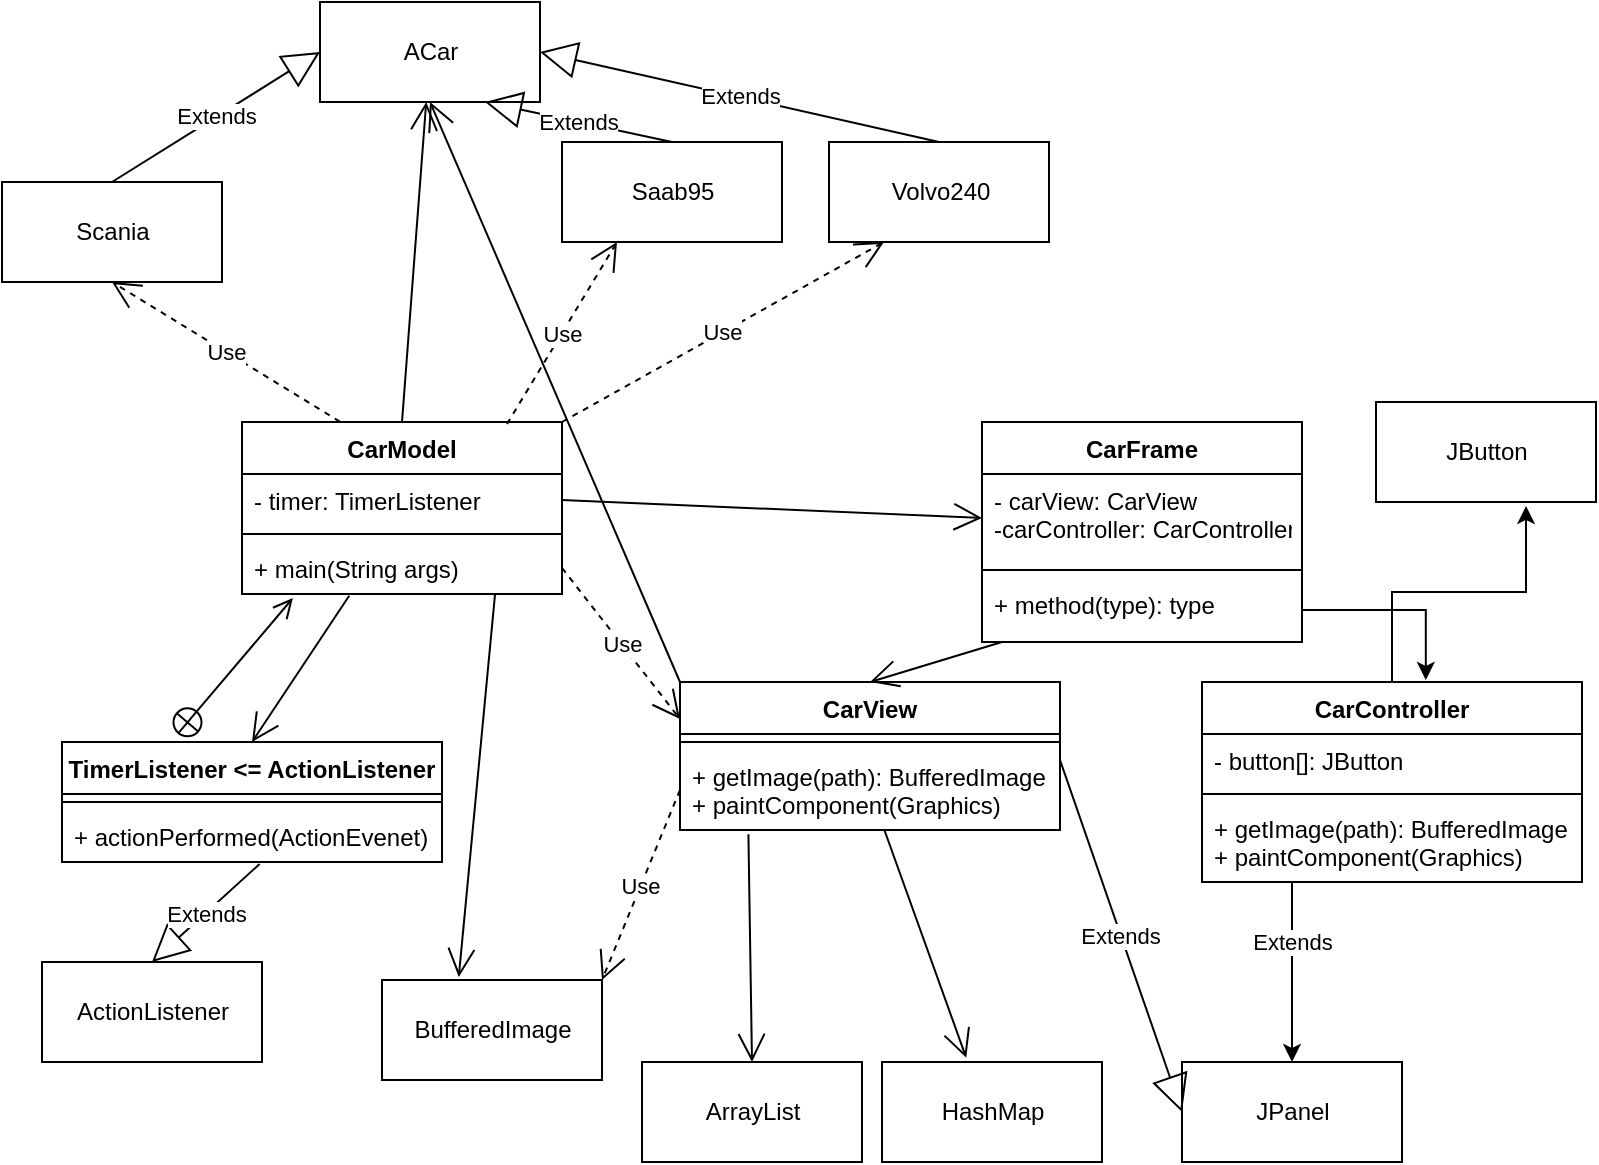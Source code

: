<mxfile version="13.10.6" type="github"><diagram id="ecA78nppTtvyXu002oNl" name="Page-1"><mxGraphModel dx="1422" dy="794" grid="1" gridSize="10" guides="1" tooltips="1" connect="1" arrows="1" fold="1" page="1" pageScale="1" pageWidth="827" pageHeight="1169" math="0" shadow="0"><root><mxCell id="0"/><mxCell id="1" parent="0"/><mxCell id="T7uT3LDMt8vaUPLxzDxL-1" value="Scania" style="html=1;" parent="1" vertex="1"><mxGeometry x="30" y="110" width="110" height="50" as="geometry"/></mxCell><mxCell id="T7uT3LDMt8vaUPLxzDxL-2" value="Saab95" style="html=1;" parent="1" vertex="1"><mxGeometry x="310" y="90" width="110" height="50" as="geometry"/></mxCell><mxCell id="T7uT3LDMt8vaUPLxzDxL-3" value="Volvo240" style="html=1;" parent="1" vertex="1"><mxGeometry x="443.5" y="90" width="110" height="50" as="geometry"/></mxCell><mxCell id="T7uT3LDMt8vaUPLxzDxL-4" value="CarModel" style="swimlane;fontStyle=1;align=center;verticalAlign=top;childLayout=stackLayout;horizontal=1;startSize=26;horizontalStack=0;resizeParent=1;resizeParentMax=0;resizeLast=0;collapsible=1;marginBottom=0;" parent="1" vertex="1"><mxGeometry x="150" y="230" width="160" height="86" as="geometry"/></mxCell><mxCell id="T7uT3LDMt8vaUPLxzDxL-5" value="- timer: TimerListener" style="text;strokeColor=none;fillColor=none;align=left;verticalAlign=top;spacingLeft=4;spacingRight=4;overflow=hidden;rotatable=0;points=[[0,0.5],[1,0.5]];portConstraint=eastwest;" parent="T7uT3LDMt8vaUPLxzDxL-4" vertex="1"><mxGeometry y="26" width="160" height="26" as="geometry"/></mxCell><mxCell id="T7uT3LDMt8vaUPLxzDxL-6" value="" style="line;strokeWidth=1;fillColor=none;align=left;verticalAlign=middle;spacingTop=-1;spacingLeft=3;spacingRight=3;rotatable=0;labelPosition=right;points=[];portConstraint=eastwest;" parent="T7uT3LDMt8vaUPLxzDxL-4" vertex="1"><mxGeometry y="52" width="160" height="8" as="geometry"/></mxCell><mxCell id="T7uT3LDMt8vaUPLxzDxL-7" value="+ main(String args)&#10;" style="text;strokeColor=none;fillColor=none;align=left;verticalAlign=top;spacingLeft=4;spacingRight=4;overflow=hidden;rotatable=0;points=[[0,0.5],[1,0.5]];portConstraint=eastwest;" parent="T7uT3LDMt8vaUPLxzDxL-4" vertex="1"><mxGeometry y="60" width="160" height="26" as="geometry"/></mxCell><mxCell id="T7uT3LDMt8vaUPLxzDxL-8" value="TimerListener &lt;= ActionListener" style="swimlane;fontStyle=1;align=center;verticalAlign=top;childLayout=stackLayout;horizontal=1;startSize=26;horizontalStack=0;resizeParent=1;resizeParentMax=0;resizeLast=0;collapsible=1;marginBottom=0;" parent="1" vertex="1"><mxGeometry x="60" y="390" width="190" height="60" as="geometry"/></mxCell><mxCell id="T7uT3LDMt8vaUPLxzDxL-10" value="" style="line;strokeWidth=1;fillColor=none;align=left;verticalAlign=middle;spacingTop=-1;spacingLeft=3;spacingRight=3;rotatable=0;labelPosition=right;points=[];portConstraint=eastwest;" parent="T7uT3LDMt8vaUPLxzDxL-8" vertex="1"><mxGeometry y="26" width="190" height="8" as="geometry"/></mxCell><mxCell id="T7uT3LDMt8vaUPLxzDxL-11" value="+ actionPerformed(ActionEvenet)" style="text;strokeColor=none;fillColor=none;align=left;verticalAlign=top;spacingLeft=4;spacingRight=4;overflow=hidden;rotatable=0;points=[[0,0.5],[1,0.5]];portConstraint=eastwest;" parent="T7uT3LDMt8vaUPLxzDxL-8" vertex="1"><mxGeometry y="34" width="190" height="26" as="geometry"/></mxCell><mxCell id="T7uT3LDMt8vaUPLxzDxL-12" value="CarFrame" style="swimlane;fontStyle=1;align=center;verticalAlign=top;childLayout=stackLayout;horizontal=1;startSize=26;horizontalStack=0;resizeParent=1;resizeParentMax=0;resizeLast=0;collapsible=1;marginBottom=0;" parent="1" vertex="1"><mxGeometry x="520" y="230" width="160" height="110" as="geometry"/></mxCell><mxCell id="T7uT3LDMt8vaUPLxzDxL-13" value="- carView: CarView&#10;-carController: CarController" style="text;strokeColor=none;fillColor=none;align=left;verticalAlign=top;spacingLeft=4;spacingRight=4;overflow=hidden;rotatable=0;points=[[0,0.5],[1,0.5]];portConstraint=eastwest;" parent="T7uT3LDMt8vaUPLxzDxL-12" vertex="1"><mxGeometry y="26" width="160" height="44" as="geometry"/></mxCell><mxCell id="T7uT3LDMt8vaUPLxzDxL-14" value="" style="line;strokeWidth=1;fillColor=none;align=left;verticalAlign=middle;spacingTop=-1;spacingLeft=3;spacingRight=3;rotatable=0;labelPosition=right;points=[];portConstraint=eastwest;" parent="T7uT3LDMt8vaUPLxzDxL-12" vertex="1"><mxGeometry y="70" width="160" height="8" as="geometry"/></mxCell><mxCell id="T7uT3LDMt8vaUPLxzDxL-15" value="+ method(type): type" style="text;strokeColor=none;fillColor=none;align=left;verticalAlign=top;spacingLeft=4;spacingRight=4;overflow=hidden;rotatable=0;points=[[0,0.5],[1,0.5]];portConstraint=eastwest;" parent="T7uT3LDMt8vaUPLxzDxL-12" vertex="1"><mxGeometry y="78" width="160" height="32" as="geometry"/></mxCell><mxCell id="T7uT3LDMt8vaUPLxzDxL-16" value="CarView" style="swimlane;fontStyle=1;align=center;verticalAlign=top;childLayout=stackLayout;horizontal=1;startSize=26;horizontalStack=0;resizeParent=1;resizeParentMax=0;resizeLast=0;collapsible=1;marginBottom=0;" parent="1" vertex="1"><mxGeometry x="369" y="360" width="190" height="74" as="geometry"/></mxCell><mxCell id="T7uT3LDMt8vaUPLxzDxL-18" value="" style="line;strokeWidth=1;fillColor=none;align=left;verticalAlign=middle;spacingTop=-1;spacingLeft=3;spacingRight=3;rotatable=0;labelPosition=right;points=[];portConstraint=eastwest;" parent="T7uT3LDMt8vaUPLxzDxL-16" vertex="1"><mxGeometry y="26" width="190" height="8" as="geometry"/></mxCell><mxCell id="T7uT3LDMt8vaUPLxzDxL-19" value="+ getImage(path): BufferedImage&#10;+ paintComponent(Graphics)" style="text;strokeColor=none;fillColor=none;align=left;verticalAlign=top;spacingLeft=4;spacingRight=4;overflow=hidden;rotatable=0;points=[[0,0.5],[1,0.5]];portConstraint=eastwest;" parent="T7uT3LDMt8vaUPLxzDxL-16" vertex="1"><mxGeometry y="34" width="190" height="40" as="geometry"/></mxCell><mxCell id="T7uT3LDMt8vaUPLxzDxL-20" value="ACar" style="html=1;" parent="1" vertex="1"><mxGeometry x="189" y="20" width="110" height="50" as="geometry"/></mxCell><mxCell id="T7uT3LDMt8vaUPLxzDxL-21" value="Extends" style="endArrow=block;endSize=16;endFill=0;html=1;exitX=0.5;exitY=0;exitDx=0;exitDy=0;entryX=0;entryY=0.5;entryDx=0;entryDy=0;" parent="1" source="T7uT3LDMt8vaUPLxzDxL-1" target="T7uT3LDMt8vaUPLxzDxL-20" edge="1"><mxGeometry width="160" relative="1" as="geometry"><mxPoint x="160" y="50" as="sourcePoint"/><mxPoint y="50" as="targetPoint"/></mxGeometry></mxCell><mxCell id="T7uT3LDMt8vaUPLxzDxL-22" value="Extends" style="endArrow=block;endSize=16;endFill=0;html=1;exitX=0.5;exitY=0;exitDx=0;exitDy=0;entryX=0.75;entryY=1;entryDx=0;entryDy=0;" parent="1" source="T7uT3LDMt8vaUPLxzDxL-2" target="T7uT3LDMt8vaUPLxzDxL-20" edge="1"><mxGeometry width="160" relative="1" as="geometry"><mxPoint x="550" y="20" as="sourcePoint"/><mxPoint x="390" y="20" as="targetPoint"/></mxGeometry></mxCell><mxCell id="T7uT3LDMt8vaUPLxzDxL-23" value="Extends" style="endArrow=block;endSize=16;endFill=0;html=1;exitX=0.5;exitY=0;exitDx=0;exitDy=0;entryX=1;entryY=0.5;entryDx=0;entryDy=0;" parent="1" source="T7uT3LDMt8vaUPLxzDxL-3" target="T7uT3LDMt8vaUPLxzDxL-20" edge="1"><mxGeometry width="160" relative="1" as="geometry"><mxPoint x="590" y="40" as="sourcePoint"/><mxPoint x="310" y="40" as="targetPoint"/></mxGeometry></mxCell><mxCell id="T7uT3LDMt8vaUPLxzDxL-24" value="" style="endArrow=open;startArrow=circlePlus;endFill=0;startFill=0;endSize=8;html=1;exitX=0.303;exitY=-0.062;exitDx=0;exitDy=0;exitPerimeter=0;entryX=0.159;entryY=1.079;entryDx=0;entryDy=0;entryPerimeter=0;" parent="1" source="T7uT3LDMt8vaUPLxzDxL-8" target="T7uT3LDMt8vaUPLxzDxL-7" edge="1"><mxGeometry width="160" relative="1" as="geometry"><mxPoint x="190" y="330" as="sourcePoint"/><mxPoint x="50" y="350" as="targetPoint"/></mxGeometry></mxCell><mxCell id="T7uT3LDMt8vaUPLxzDxL-25" value="JPanel" style="html=1;" parent="1" vertex="1"><mxGeometry x="620" y="550" width="110" height="50" as="geometry"/></mxCell><mxCell id="T7uT3LDMt8vaUPLxzDxL-27" value="ActionListener" style="html=1;" parent="1" vertex="1"><mxGeometry x="50" y="500" width="110" height="50" as="geometry"/></mxCell><mxCell id="T7uT3LDMt8vaUPLxzDxL-34" value="" style="endArrow=open;endFill=1;endSize=12;html=1;exitX=0.5;exitY=0;exitDx=0;exitDy=0;" parent="1" source="T7uT3LDMt8vaUPLxzDxL-4" target="T7uT3LDMt8vaUPLxzDxL-20" edge="1"><mxGeometry width="160" relative="1" as="geometry"><mxPoint x="540" y="260" as="sourcePoint"/><mxPoint x="380" y="260" as="targetPoint"/></mxGeometry></mxCell><mxCell id="T7uT3LDMt8vaUPLxzDxL-36" value="JButton" style="html=1;" parent="1" vertex="1"><mxGeometry x="717" y="220" width="110" height="50" as="geometry"/></mxCell><mxCell id="T7uT3LDMt8vaUPLxzDxL-39" value="" style="endArrow=open;endFill=1;endSize=12;html=1;exitX=0;exitY=0;exitDx=0;exitDy=0;entryX=0.5;entryY=1;entryDx=0;entryDy=0;" parent="1" source="T7uT3LDMt8vaUPLxzDxL-16" target="T7uT3LDMt8vaUPLxzDxL-20" edge="1"><mxGeometry width="160" relative="1" as="geometry"><mxPoint x="540" y="310" as="sourcePoint"/><mxPoint x="380" y="310" as="targetPoint"/></mxGeometry></mxCell><mxCell id="T7uT3LDMt8vaUPLxzDxL-40" value="BufferedImage" style="html=1;" parent="1" vertex="1"><mxGeometry x="220" y="509" width="110" height="50" as="geometry"/></mxCell><mxCell id="T7uT3LDMt8vaUPLxzDxL-41" value="HashMap" style="html=1;" parent="1" vertex="1"><mxGeometry x="470" y="550" width="110" height="50" as="geometry"/></mxCell><mxCell id="T7uT3LDMt8vaUPLxzDxL-42" value="ArrayList" style="html=1;" parent="1" vertex="1"><mxGeometry x="350" y="550" width="110" height="50" as="geometry"/></mxCell><mxCell id="T7uT3LDMt8vaUPLxzDxL-47" value="Use" style="endArrow=open;endSize=12;dashed=1;html=1;exitX=0.306;exitY=-0.002;exitDx=0;exitDy=0;entryX=0.5;entryY=1;entryDx=0;entryDy=0;exitPerimeter=0;" parent="1" source="T7uT3LDMt8vaUPLxzDxL-4" target="T7uT3LDMt8vaUPLxzDxL-1" edge="1"><mxGeometry width="160" relative="1" as="geometry"><mxPoint x="220" y="190" as="sourcePoint"/><mxPoint x="60" y="190" as="targetPoint"/></mxGeometry></mxCell><mxCell id="T7uT3LDMt8vaUPLxzDxL-48" value="Use" style="endArrow=open;endSize=12;dashed=1;html=1;exitX=0.828;exitY=0.012;exitDx=0;exitDy=0;entryX=0.25;entryY=1;entryDx=0;entryDy=0;exitPerimeter=0;" parent="1" source="T7uT3LDMt8vaUPLxzDxL-4" target="T7uT3LDMt8vaUPLxzDxL-2" edge="1"><mxGeometry width="160" relative="1" as="geometry"><mxPoint x="700" y="30" as="sourcePoint"/><mxPoint x="540" y="30" as="targetPoint"/></mxGeometry></mxCell><mxCell id="T7uT3LDMt8vaUPLxzDxL-49" value="Use" style="endArrow=open;endSize=12;dashed=1;html=1;exitX=1;exitY=0;exitDx=0;exitDy=0;entryX=0.25;entryY=1;entryDx=0;entryDy=0;" parent="1" source="T7uT3LDMt8vaUPLxzDxL-4" target="T7uT3LDMt8vaUPLxzDxL-3" edge="1"><mxGeometry width="160" relative="1" as="geometry"><mxPoint x="730" y="30" as="sourcePoint"/><mxPoint x="570" y="30" as="targetPoint"/></mxGeometry></mxCell><mxCell id="T7uT3LDMt8vaUPLxzDxL-35" value="" style="endArrow=open;endFill=1;endSize=12;html=1;exitX=1;exitY=0.5;exitDx=0;exitDy=0;entryX=0;entryY=0.5;entryDx=0;entryDy=0;" parent="1" source="T7uT3LDMt8vaUPLxzDxL-5" target="T7uT3LDMt8vaUPLxzDxL-13" edge="1"><mxGeometry width="160" relative="1" as="geometry"><mxPoint x="550" y="330" as="sourcePoint"/><mxPoint x="390" y="330" as="targetPoint"/></mxGeometry></mxCell><mxCell id="T7uT3LDMt8vaUPLxzDxL-26" value="Extends" style="endArrow=block;endSize=16;endFill=0;html=1;exitX=1;exitY=0.5;exitDx=0;exitDy=0;entryX=0;entryY=0.5;entryDx=0;entryDy=0;" parent="1" target="T7uT3LDMt8vaUPLxzDxL-25" edge="1"><mxGeometry width="160" relative="1" as="geometry"><mxPoint x="559" y="399" as="sourcePoint"/><mxPoint x="700" y="350" as="targetPoint"/></mxGeometry></mxCell><mxCell id="T7uT3LDMt8vaUPLxzDxL-44" value="" style="endArrow=open;endFill=1;endSize=12;html=1;entryX=0.383;entryY=-0.042;entryDx=0;entryDy=0;entryPerimeter=0;" parent="1" source="T7uT3LDMt8vaUPLxzDxL-19" target="T7uT3LDMt8vaUPLxzDxL-41" edge="1"><mxGeometry width="160" relative="1" as="geometry"><mxPoint x="460" y="510" as="sourcePoint"/><mxPoint x="300" y="510" as="targetPoint"/></mxGeometry></mxCell><mxCell id="T7uT3LDMt8vaUPLxzDxL-43" value="" style="endArrow=open;endFill=1;endSize=12;html=1;exitX=0.18;exitY=1.054;exitDx=0;exitDy=0;entryX=0.5;entryY=0;entryDx=0;entryDy=0;exitPerimeter=0;" parent="1" source="T7uT3LDMt8vaUPLxzDxL-19" target="T7uT3LDMt8vaUPLxzDxL-42" edge="1"><mxGeometry width="160" relative="1" as="geometry"><mxPoint x="580" y="510" as="sourcePoint"/><mxPoint x="420" y="510" as="targetPoint"/></mxGeometry></mxCell><mxCell id="T7uT3LDMt8vaUPLxzDxL-45" value="Use" style="endArrow=open;endSize=12;dashed=1;html=1;exitX=0;exitY=0.5;exitDx=0;exitDy=0;entryX=1;entryY=0;entryDx=0;entryDy=0;" parent="1" source="T7uT3LDMt8vaUPLxzDxL-19" target="T7uT3LDMt8vaUPLxzDxL-40" edge="1"><mxGeometry width="160" relative="1" as="geometry"><mxPoint x="760" y="500" as="sourcePoint"/><mxPoint x="600" y="500" as="targetPoint"/></mxGeometry></mxCell><mxCell id="T7uT3LDMt8vaUPLxzDxL-38" value="" style="endArrow=open;endFill=1;endSize=12;html=1;entryX=0.5;entryY=0;entryDx=0;entryDy=0;" parent="1" target="T7uT3LDMt8vaUPLxzDxL-16" edge="1"><mxGeometry width="160" relative="1" as="geometry"><mxPoint x="530" y="340" as="sourcePoint"/><mxPoint x="340" y="340" as="targetPoint"/></mxGeometry></mxCell><mxCell id="T7uT3LDMt8vaUPLxzDxL-46" value="" style="endArrow=open;endFill=1;endSize=12;html=1;entryX=0.349;entryY=-0.031;entryDx=0;entryDy=0;entryPerimeter=0;exitX=0.791;exitY=0.989;exitDx=0;exitDy=0;exitPerimeter=0;" parent="1" source="T7uT3LDMt8vaUPLxzDxL-7" target="T7uT3LDMt8vaUPLxzDxL-40" edge="1"><mxGeometry width="160" relative="1" as="geometry"><mxPoint x="380" y="470" as="sourcePoint"/><mxPoint x="310" y="500" as="targetPoint"/></mxGeometry></mxCell><mxCell id="T7uT3LDMt8vaUPLxzDxL-28" value="Extends" style="endArrow=block;endSize=16;endFill=0;html=1;exitX=0.52;exitY=1.038;exitDx=0;exitDy=0;entryX=0.5;entryY=0;entryDx=0;entryDy=0;exitPerimeter=0;" parent="1" source="T7uT3LDMt8vaUPLxzDxL-11" target="T7uT3LDMt8vaUPLxzDxL-27" edge="1"><mxGeometry width="160" relative="1" as="geometry"><mxPoint x="250" y="490" as="sourcePoint"/><mxPoint x="90" y="490" as="targetPoint"/></mxGeometry></mxCell><mxCell id="T7uT3LDMt8vaUPLxzDxL-29" value="" style="endArrow=open;endFill=1;endSize=12;html=1;exitX=0.335;exitY=1.034;exitDx=0;exitDy=0;entryX=0.5;entryY=0;entryDx=0;entryDy=0;exitPerimeter=0;" parent="1" source="T7uT3LDMt8vaUPLxzDxL-7" target="T7uT3LDMt8vaUPLxzDxL-8" edge="1"><mxGeometry width="160" relative="1" as="geometry"><mxPoint x="240" y="360" as="sourcePoint"/><mxPoint x="300" y="340" as="targetPoint"/></mxGeometry></mxCell><mxCell id="Iz-Nf0Zeak1oAQ5gheWf-1" value="Use" style="endArrow=open;endSize=12;dashed=1;html=1;exitX=1;exitY=0.5;exitDx=0;exitDy=0;entryX=0;entryY=0.25;entryDx=0;entryDy=0;" parent="1" source="T7uT3LDMt8vaUPLxzDxL-7" target="T7uT3LDMt8vaUPLxzDxL-16" edge="1"><mxGeometry width="160" relative="1" as="geometry"><mxPoint x="330" y="300" as="sourcePoint"/><mxPoint x="490" y="300" as="targetPoint"/></mxGeometry></mxCell><mxCell id="rY51gkNo0D28meKHbAol-8" style="edgeStyle=orthogonalEdgeStyle;rounded=0;orthogonalLoop=1;jettySize=auto;html=1;entryX=0.682;entryY=1.04;entryDx=0;entryDy=0;entryPerimeter=0;" edge="1" parent="1" source="rY51gkNo0D28meKHbAol-1" target="T7uT3LDMt8vaUPLxzDxL-36"><mxGeometry relative="1" as="geometry"/></mxCell><mxCell id="rY51gkNo0D28meKHbAol-1" value="CarController" style="swimlane;fontStyle=1;align=center;verticalAlign=top;childLayout=stackLayout;horizontal=1;startSize=26;horizontalStack=0;resizeParent=1;resizeParentMax=0;resizeLast=0;collapsible=1;marginBottom=0;" vertex="1" parent="1"><mxGeometry x="630" y="360" width="190" height="100" as="geometry"/></mxCell><mxCell id="rY51gkNo0D28meKHbAol-2" value="- button[]: JButton" style="text;strokeColor=none;fillColor=none;align=left;verticalAlign=top;spacingLeft=4;spacingRight=4;overflow=hidden;rotatable=0;points=[[0,0.5],[1,0.5]];portConstraint=eastwest;" vertex="1" parent="rY51gkNo0D28meKHbAol-1"><mxGeometry y="26" width="190" height="26" as="geometry"/></mxCell><mxCell id="rY51gkNo0D28meKHbAol-3" value="" style="line;strokeWidth=1;fillColor=none;align=left;verticalAlign=middle;spacingTop=-1;spacingLeft=3;spacingRight=3;rotatable=0;labelPosition=right;points=[];portConstraint=eastwest;" vertex="1" parent="rY51gkNo0D28meKHbAol-1"><mxGeometry y="52" width="190" height="8" as="geometry"/></mxCell><mxCell id="rY51gkNo0D28meKHbAol-4" value="+ getImage(path): BufferedImage&#10;+ paintComponent(Graphics)" style="text;strokeColor=none;fillColor=none;align=left;verticalAlign=top;spacingLeft=4;spacingRight=4;overflow=hidden;rotatable=0;points=[[0,0.5],[1,0.5]];portConstraint=eastwest;" vertex="1" parent="rY51gkNo0D28meKHbAol-1"><mxGeometry y="60" width="190" height="40" as="geometry"/></mxCell><mxCell id="rY51gkNo0D28meKHbAol-5" style="edgeStyle=orthogonalEdgeStyle;rounded=0;orthogonalLoop=1;jettySize=auto;html=1;entryX=0.589;entryY=-0.01;entryDx=0;entryDy=0;entryPerimeter=0;" edge="1" parent="1" source="T7uT3LDMt8vaUPLxzDxL-15" target="rY51gkNo0D28meKHbAol-1"><mxGeometry relative="1" as="geometry"/></mxCell><mxCell id="rY51gkNo0D28meKHbAol-6" style="edgeStyle=orthogonalEdgeStyle;rounded=0;orthogonalLoop=1;jettySize=auto;html=1;entryX=0.5;entryY=0;entryDx=0;entryDy=0;" edge="1" parent="1" source="rY51gkNo0D28meKHbAol-4" target="T7uT3LDMt8vaUPLxzDxL-25"><mxGeometry relative="1" as="geometry"><Array as="points"><mxPoint x="675" y="480"/><mxPoint x="675" y="480"/></Array></mxGeometry></mxCell><mxCell id="rY51gkNo0D28meKHbAol-7" value="Extends" style="edgeLabel;html=1;align=center;verticalAlign=middle;resizable=0;points=[];" vertex="1" connectable="0" parent="rY51gkNo0D28meKHbAol-6"><mxGeometry x="-0.822" y="-3" relative="1" as="geometry"><mxPoint x="3" y="22" as="offset"/></mxGeometry></mxCell></root></mxGraphModel></diagram></mxfile>